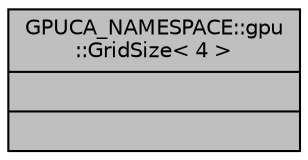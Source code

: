 digraph "GPUCA_NAMESPACE::gpu::GridSize&lt; 4 &gt;"
{
 // INTERACTIVE_SVG=YES
  bgcolor="transparent";
  edge [fontname="Helvetica",fontsize="10",labelfontname="Helvetica",labelfontsize="10"];
  node [fontname="Helvetica",fontsize="10",shape=record];
  Node1 [label="{GPUCA_NAMESPACE::gpu\l::GridSize\< 4 \>\n||}",height=0.2,width=0.4,color="black", fillcolor="grey75", style="filled", fontcolor="black"];
}
